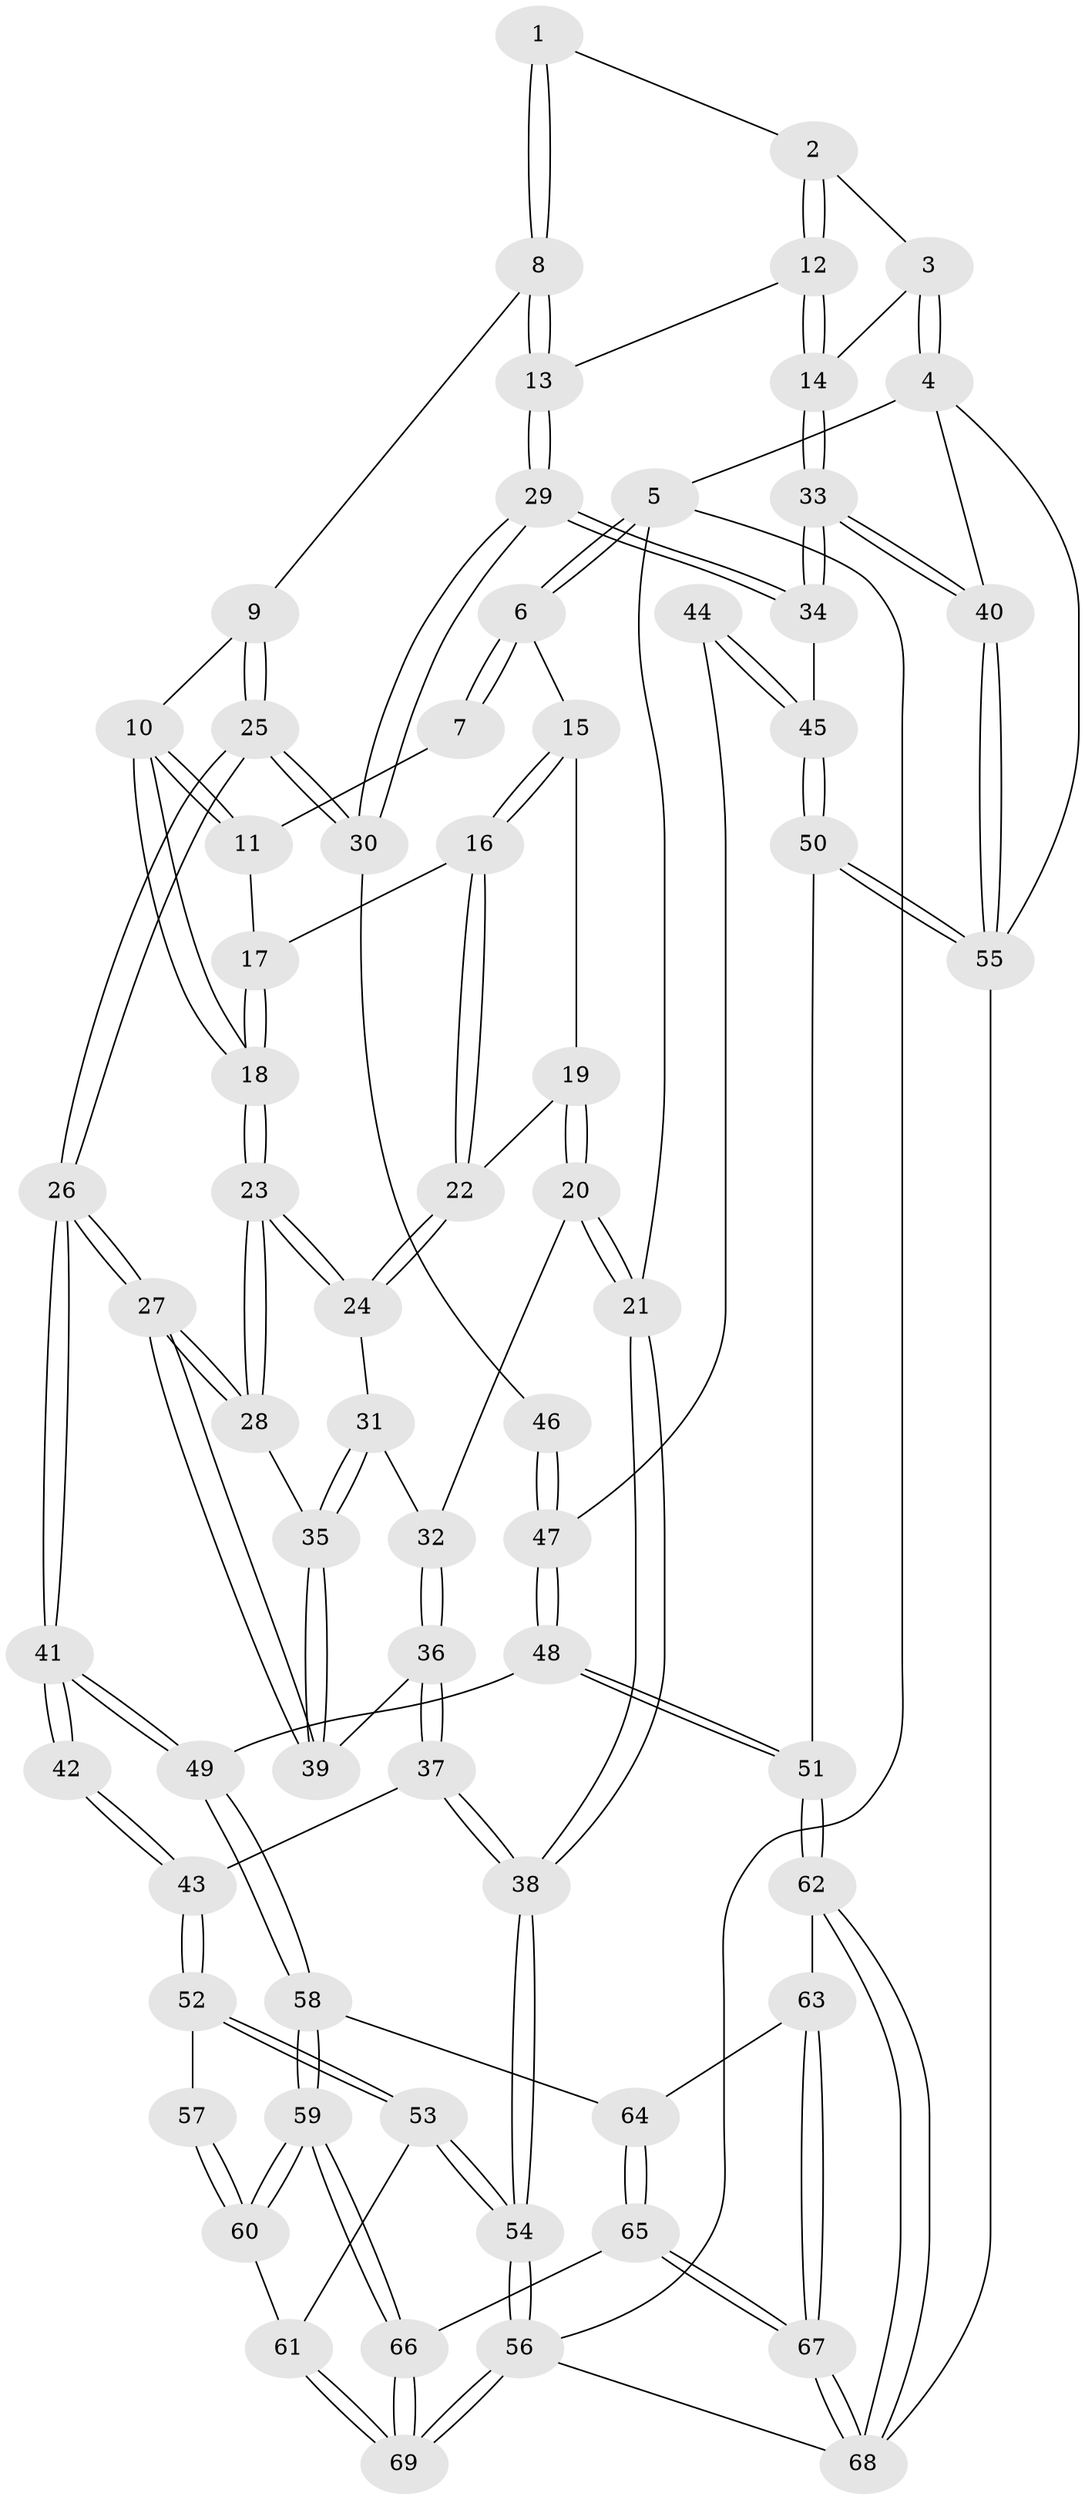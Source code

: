 // Generated by graph-tools (version 1.1) at 2025/27/03/09/25 03:27:14]
// undirected, 69 vertices, 169 edges
graph export_dot {
graph [start="1"]
  node [color=gray90,style=filled];
  1 [pos="+0.680355437708313+0"];
  2 [pos="+0.7581192784235116+0"];
  3 [pos="+0.7940865712163623+0"];
  4 [pos="+1+0"];
  5 [pos="+0+0"];
  6 [pos="+0+0"];
  7 [pos="+0.3971921732957523+0"];
  8 [pos="+0.5962871166988565+0.0730347522247847"];
  9 [pos="+0.5210754924267434+0.11098727029581698"];
  10 [pos="+0.5005090109447755+0.10085789236397585"];
  11 [pos="+0.39272873933710944+0"];
  12 [pos="+0.7904547851350225+0.053982815283930896"];
  13 [pos="+0.6967206552762807+0.17324057780975005"];
  14 [pos="+0.9426973794112091+0.1801513660250575"];
  15 [pos="+0.07664866908152379+0"];
  16 [pos="+0.19619933739756748+0.08864523093890779"];
  17 [pos="+0.36275670578018115+0.028409252211816515"];
  18 [pos="+0.3576073960354482+0.1618916839085648"];
  19 [pos="+0.06481159870005274+0.14267522269784702"];
  20 [pos="+0.05504806188192426+0.22824738108468204"];
  21 [pos="+0+0.3303608663459874"];
  22 [pos="+0.2156840559991677+0.16382759098031233"];
  23 [pos="+0.32684660901932533+0.23253116133674379"];
  24 [pos="+0.2231202693077768+0.19007177391685945"];
  25 [pos="+0.4972201194841842+0.3870441507054308"];
  26 [pos="+0.49159601576962725+0.3908823709070213"];
  27 [pos="+0.4678841027376322+0.37334323073145426"];
  28 [pos="+0.3378791853127359+0.24933310017030716"];
  29 [pos="+0.7001910335086577+0.20669957331722513"];
  30 [pos="+0.5224744223656054+0.3796746261784969"];
  31 [pos="+0.20326997172142344+0.20308471928190686"];
  32 [pos="+0.128343156918579+0.23588750173940873"];
  33 [pos="+1+0.31337258047790223"];
  34 [pos="+1+0.3329666562103992"];
  35 [pos="+0.19006805763159415+0.37045572412173666"];
  36 [pos="+0.14184530792512962+0.41705383130793816"];
  37 [pos="+0.12068062609008776+0.45241452190377934"];
  38 [pos="+0+0.4236449175714689"];
  39 [pos="+0.17582900228031714+0.3914322000575104"];
  40 [pos="+1+0.313168177881363"];
  41 [pos="+0.47118164174098354+0.47434245187632224"];
  42 [pos="+0.42171822076229454+0.4922170670686674"];
  43 [pos="+0.14117971165473842+0.4755747357875241"];
  44 [pos="+0.8156612186234269+0.43530092505707346"];
  45 [pos="+0.879621351926493+0.42794601391240095"];
  46 [pos="+0.6177927407932845+0.3997247631485819"];
  47 [pos="+0.7177187206953698+0.5547801358947181"];
  48 [pos="+0.6634174100555252+0.6350695659215736"];
  49 [pos="+0.5194709891840162+0.594128936236833"];
  50 [pos="+0.8249428254310657+0.7328781107499143"];
  51 [pos="+0.8053117509236558+0.7418091943177686"];
  52 [pos="+0.16139678390181889+0.593882828509864"];
  53 [pos="+0.11381723280730925+0.7580610081113361"];
  54 [pos="+0+0.7834675032090612"];
  55 [pos="+1+0.7876477403220724"];
  56 [pos="+0+1"];
  57 [pos="+0.31006536886652963+0.5925361134002957"];
  58 [pos="+0.4840427515208155+0.7061923200087777"];
  59 [pos="+0.28605660054071885+0.8271045133621729"];
  60 [pos="+0.25731131761556747+0.8085991310549716"];
  61 [pos="+0.15051400663165554+0.7775258920354141"];
  62 [pos="+0.7932466280114888+0.7656785612440281"];
  63 [pos="+0.6343134706450675+0.8233468351364979"];
  64 [pos="+0.5518126542187779+0.8117464035643318"];
  65 [pos="+0.4659651549053673+1"];
  66 [pos="+0.37365701052091055+1"];
  67 [pos="+0.665469212026007+1"];
  68 [pos="+0.7879839122767481+1"];
  69 [pos="+0.057465729425837116+1"];
  1 -- 2;
  1 -- 8;
  1 -- 8;
  2 -- 3;
  2 -- 12;
  2 -- 12;
  3 -- 4;
  3 -- 4;
  3 -- 14;
  4 -- 5;
  4 -- 40;
  4 -- 55;
  5 -- 6;
  5 -- 6;
  5 -- 21;
  5 -- 56;
  6 -- 7;
  6 -- 7;
  6 -- 15;
  7 -- 11;
  8 -- 9;
  8 -- 13;
  8 -- 13;
  9 -- 10;
  9 -- 25;
  9 -- 25;
  10 -- 11;
  10 -- 11;
  10 -- 18;
  10 -- 18;
  11 -- 17;
  12 -- 13;
  12 -- 14;
  12 -- 14;
  13 -- 29;
  13 -- 29;
  14 -- 33;
  14 -- 33;
  15 -- 16;
  15 -- 16;
  15 -- 19;
  16 -- 17;
  16 -- 22;
  16 -- 22;
  17 -- 18;
  17 -- 18;
  18 -- 23;
  18 -- 23;
  19 -- 20;
  19 -- 20;
  19 -- 22;
  20 -- 21;
  20 -- 21;
  20 -- 32;
  21 -- 38;
  21 -- 38;
  22 -- 24;
  22 -- 24;
  23 -- 24;
  23 -- 24;
  23 -- 28;
  23 -- 28;
  24 -- 31;
  25 -- 26;
  25 -- 26;
  25 -- 30;
  25 -- 30;
  26 -- 27;
  26 -- 27;
  26 -- 41;
  26 -- 41;
  27 -- 28;
  27 -- 28;
  27 -- 39;
  27 -- 39;
  28 -- 35;
  29 -- 30;
  29 -- 30;
  29 -- 34;
  29 -- 34;
  30 -- 46;
  31 -- 32;
  31 -- 35;
  31 -- 35;
  32 -- 36;
  32 -- 36;
  33 -- 34;
  33 -- 34;
  33 -- 40;
  33 -- 40;
  34 -- 45;
  35 -- 39;
  35 -- 39;
  36 -- 37;
  36 -- 37;
  36 -- 39;
  37 -- 38;
  37 -- 38;
  37 -- 43;
  38 -- 54;
  38 -- 54;
  40 -- 55;
  40 -- 55;
  41 -- 42;
  41 -- 42;
  41 -- 49;
  41 -- 49;
  42 -- 43;
  42 -- 43;
  43 -- 52;
  43 -- 52;
  44 -- 45;
  44 -- 45;
  44 -- 47;
  45 -- 50;
  45 -- 50;
  46 -- 47;
  46 -- 47;
  47 -- 48;
  47 -- 48;
  48 -- 49;
  48 -- 51;
  48 -- 51;
  49 -- 58;
  49 -- 58;
  50 -- 51;
  50 -- 55;
  50 -- 55;
  51 -- 62;
  51 -- 62;
  52 -- 53;
  52 -- 53;
  52 -- 57;
  53 -- 54;
  53 -- 54;
  53 -- 61;
  54 -- 56;
  54 -- 56;
  55 -- 68;
  56 -- 69;
  56 -- 69;
  56 -- 68;
  57 -- 60;
  57 -- 60;
  58 -- 59;
  58 -- 59;
  58 -- 64;
  59 -- 60;
  59 -- 60;
  59 -- 66;
  59 -- 66;
  60 -- 61;
  61 -- 69;
  61 -- 69;
  62 -- 63;
  62 -- 68;
  62 -- 68;
  63 -- 64;
  63 -- 67;
  63 -- 67;
  64 -- 65;
  64 -- 65;
  65 -- 66;
  65 -- 67;
  65 -- 67;
  66 -- 69;
  66 -- 69;
  67 -- 68;
  67 -- 68;
}
